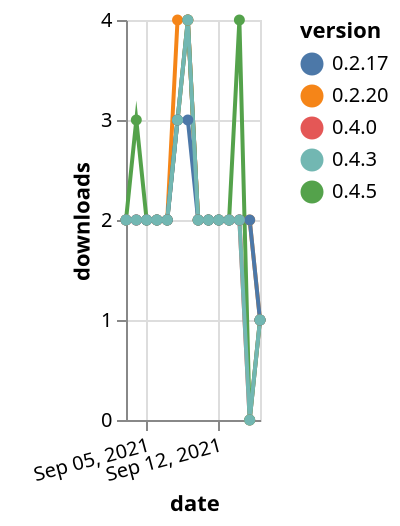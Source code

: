 {"$schema": "https://vega.github.io/schema/vega-lite/v5.json", "description": "A simple bar chart with embedded data.", "data": {"values": [{"date": "2021-09-03", "total": 2978, "delta": 2, "version": "0.2.20"}, {"date": "2021-09-04", "total": 2980, "delta": 2, "version": "0.2.20"}, {"date": "2021-09-05", "total": 2982, "delta": 2, "version": "0.2.20"}, {"date": "2021-09-06", "total": 2984, "delta": 2, "version": "0.2.20"}, {"date": "2021-09-07", "total": 2986, "delta": 2, "version": "0.2.20"}, {"date": "2021-09-08", "total": 2990, "delta": 4, "version": "0.2.20"}, {"date": "2021-09-09", "total": 2994, "delta": 4, "version": "0.2.20"}, {"date": "2021-09-10", "total": 2996, "delta": 2, "version": "0.2.20"}, {"date": "2021-09-11", "total": 2998, "delta": 2, "version": "0.2.20"}, {"date": "2021-09-12", "total": 3000, "delta": 2, "version": "0.2.20"}, {"date": "2021-09-13", "total": 3002, "delta": 2, "version": "0.2.20"}, {"date": "2021-09-14", "total": 3004, "delta": 2, "version": "0.2.20"}, {"date": "2021-09-15", "total": 3006, "delta": 2, "version": "0.2.20"}, {"date": "2021-09-16", "total": 3007, "delta": 1, "version": "0.2.20"}, {"date": "2021-09-03", "total": 2990, "delta": 2, "version": "0.4.0"}, {"date": "2021-09-04", "total": 2992, "delta": 2, "version": "0.4.0"}, {"date": "2021-09-05", "total": 2994, "delta": 2, "version": "0.4.0"}, {"date": "2021-09-06", "total": 2996, "delta": 2, "version": "0.4.0"}, {"date": "2021-09-07", "total": 2998, "delta": 2, "version": "0.4.0"}, {"date": "2021-09-08", "total": 3001, "delta": 3, "version": "0.4.0"}, {"date": "2021-09-09", "total": 3005, "delta": 4, "version": "0.4.0"}, {"date": "2021-09-10", "total": 3007, "delta": 2, "version": "0.4.0"}, {"date": "2021-09-11", "total": 3009, "delta": 2, "version": "0.4.0"}, {"date": "2021-09-12", "total": 3011, "delta": 2, "version": "0.4.0"}, {"date": "2021-09-13", "total": 3013, "delta": 2, "version": "0.4.0"}, {"date": "2021-09-14", "total": 3015, "delta": 2, "version": "0.4.0"}, {"date": "2021-09-15", "total": 3015, "delta": 0, "version": "0.4.0"}, {"date": "2021-09-16", "total": 3016, "delta": 1, "version": "0.4.0"}, {"date": "2021-09-03", "total": 3002, "delta": 2, "version": "0.4.5"}, {"date": "2021-09-04", "total": 3005, "delta": 3, "version": "0.4.5"}, {"date": "2021-09-05", "total": 3007, "delta": 2, "version": "0.4.5"}, {"date": "2021-09-06", "total": 3009, "delta": 2, "version": "0.4.5"}, {"date": "2021-09-07", "total": 3011, "delta": 2, "version": "0.4.5"}, {"date": "2021-09-08", "total": 3014, "delta": 3, "version": "0.4.5"}, {"date": "2021-09-09", "total": 3018, "delta": 4, "version": "0.4.5"}, {"date": "2021-09-10", "total": 3020, "delta": 2, "version": "0.4.5"}, {"date": "2021-09-11", "total": 3022, "delta": 2, "version": "0.4.5"}, {"date": "2021-09-12", "total": 3024, "delta": 2, "version": "0.4.5"}, {"date": "2021-09-13", "total": 3026, "delta": 2, "version": "0.4.5"}, {"date": "2021-09-14", "total": 3030, "delta": 4, "version": "0.4.5"}, {"date": "2021-09-15", "total": 3030, "delta": 0, "version": "0.4.5"}, {"date": "2021-09-16", "total": 3031, "delta": 1, "version": "0.4.5"}, {"date": "2021-09-03", "total": 2506, "delta": 2, "version": "0.2.17"}, {"date": "2021-09-04", "total": 2508, "delta": 2, "version": "0.2.17"}, {"date": "2021-09-05", "total": 2510, "delta": 2, "version": "0.2.17"}, {"date": "2021-09-06", "total": 2512, "delta": 2, "version": "0.2.17"}, {"date": "2021-09-07", "total": 2514, "delta": 2, "version": "0.2.17"}, {"date": "2021-09-08", "total": 2517, "delta": 3, "version": "0.2.17"}, {"date": "2021-09-09", "total": 2520, "delta": 3, "version": "0.2.17"}, {"date": "2021-09-10", "total": 2522, "delta": 2, "version": "0.2.17"}, {"date": "2021-09-11", "total": 2524, "delta": 2, "version": "0.2.17"}, {"date": "2021-09-12", "total": 2526, "delta": 2, "version": "0.2.17"}, {"date": "2021-09-13", "total": 2528, "delta": 2, "version": "0.2.17"}, {"date": "2021-09-14", "total": 2530, "delta": 2, "version": "0.2.17"}, {"date": "2021-09-15", "total": 2532, "delta": 2, "version": "0.2.17"}, {"date": "2021-09-16", "total": 2533, "delta": 1, "version": "0.2.17"}, {"date": "2021-09-03", "total": 2981, "delta": 2, "version": "0.4.3"}, {"date": "2021-09-04", "total": 2983, "delta": 2, "version": "0.4.3"}, {"date": "2021-09-05", "total": 2985, "delta": 2, "version": "0.4.3"}, {"date": "2021-09-06", "total": 2987, "delta": 2, "version": "0.4.3"}, {"date": "2021-09-07", "total": 2989, "delta": 2, "version": "0.4.3"}, {"date": "2021-09-08", "total": 2992, "delta": 3, "version": "0.4.3"}, {"date": "2021-09-09", "total": 2996, "delta": 4, "version": "0.4.3"}, {"date": "2021-09-10", "total": 2998, "delta": 2, "version": "0.4.3"}, {"date": "2021-09-11", "total": 3000, "delta": 2, "version": "0.4.3"}, {"date": "2021-09-12", "total": 3002, "delta": 2, "version": "0.4.3"}, {"date": "2021-09-13", "total": 3004, "delta": 2, "version": "0.4.3"}, {"date": "2021-09-14", "total": 3006, "delta": 2, "version": "0.4.3"}, {"date": "2021-09-15", "total": 3006, "delta": 0, "version": "0.4.3"}, {"date": "2021-09-16", "total": 3007, "delta": 1, "version": "0.4.3"}]}, "width": "container", "mark": {"type": "line", "point": {"filled": true}}, "encoding": {"x": {"field": "date", "type": "temporal", "timeUnit": "yearmonthdate", "title": "date", "axis": {"labelAngle": -15}}, "y": {"field": "delta", "type": "quantitative", "title": "downloads"}, "color": {"field": "version", "type": "nominal"}, "tooltip": {"field": "delta"}}}
